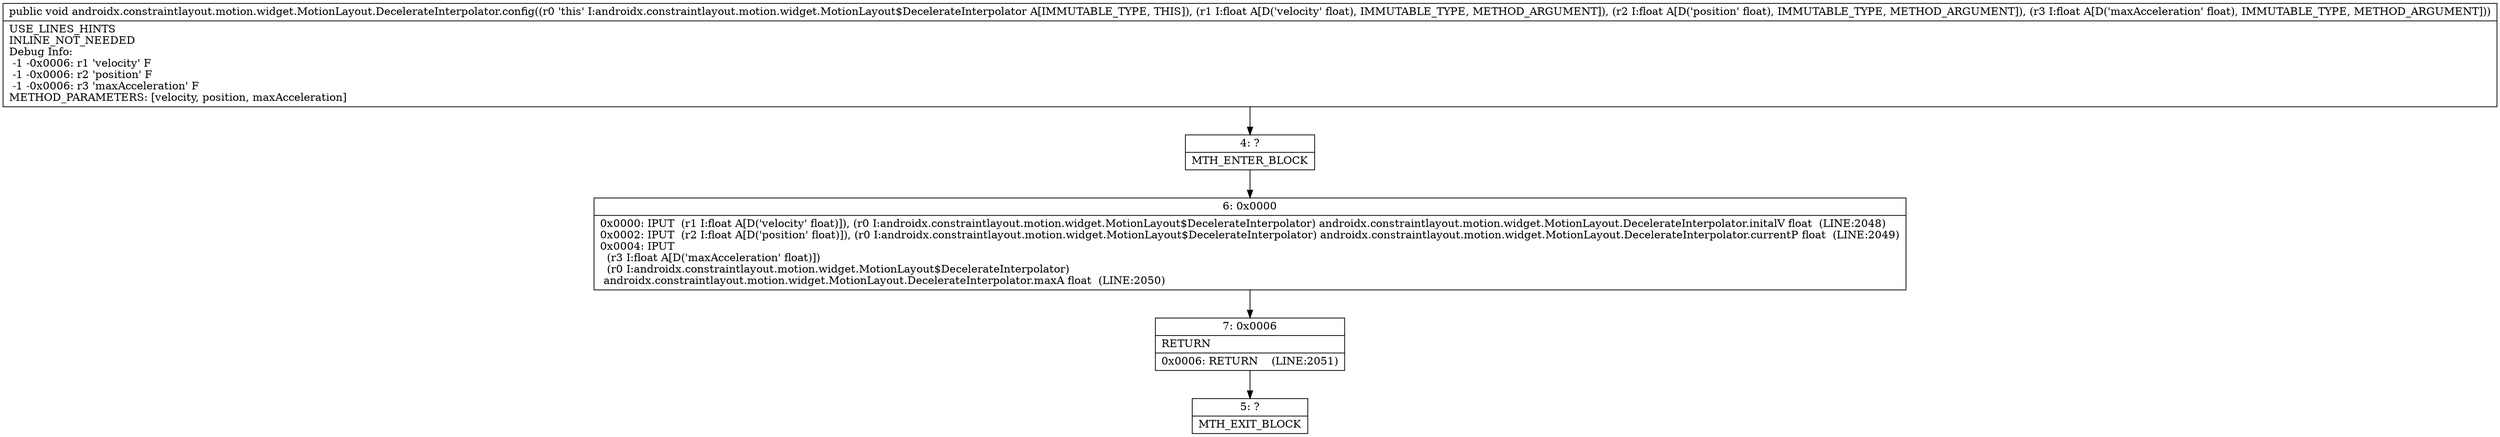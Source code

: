 digraph "CFG forandroidx.constraintlayout.motion.widget.MotionLayout.DecelerateInterpolator.config(FFF)V" {
Node_4 [shape=record,label="{4\:\ ?|MTH_ENTER_BLOCK\l}"];
Node_6 [shape=record,label="{6\:\ 0x0000|0x0000: IPUT  (r1 I:float A[D('velocity' float)]), (r0 I:androidx.constraintlayout.motion.widget.MotionLayout$DecelerateInterpolator) androidx.constraintlayout.motion.widget.MotionLayout.DecelerateInterpolator.initalV float  (LINE:2048)\l0x0002: IPUT  (r2 I:float A[D('position' float)]), (r0 I:androidx.constraintlayout.motion.widget.MotionLayout$DecelerateInterpolator) androidx.constraintlayout.motion.widget.MotionLayout.DecelerateInterpolator.currentP float  (LINE:2049)\l0x0004: IPUT  \l  (r3 I:float A[D('maxAcceleration' float)])\l  (r0 I:androidx.constraintlayout.motion.widget.MotionLayout$DecelerateInterpolator)\l androidx.constraintlayout.motion.widget.MotionLayout.DecelerateInterpolator.maxA float  (LINE:2050)\l}"];
Node_7 [shape=record,label="{7\:\ 0x0006|RETURN\l|0x0006: RETURN    (LINE:2051)\l}"];
Node_5 [shape=record,label="{5\:\ ?|MTH_EXIT_BLOCK\l}"];
MethodNode[shape=record,label="{public void androidx.constraintlayout.motion.widget.MotionLayout.DecelerateInterpolator.config((r0 'this' I:androidx.constraintlayout.motion.widget.MotionLayout$DecelerateInterpolator A[IMMUTABLE_TYPE, THIS]), (r1 I:float A[D('velocity' float), IMMUTABLE_TYPE, METHOD_ARGUMENT]), (r2 I:float A[D('position' float), IMMUTABLE_TYPE, METHOD_ARGUMENT]), (r3 I:float A[D('maxAcceleration' float), IMMUTABLE_TYPE, METHOD_ARGUMENT]))  | USE_LINES_HINTS\lINLINE_NOT_NEEDED\lDebug Info:\l  \-1 \-0x0006: r1 'velocity' F\l  \-1 \-0x0006: r2 'position' F\l  \-1 \-0x0006: r3 'maxAcceleration' F\lMETHOD_PARAMETERS: [velocity, position, maxAcceleration]\l}"];
MethodNode -> Node_4;Node_4 -> Node_6;
Node_6 -> Node_7;
Node_7 -> Node_5;
}

